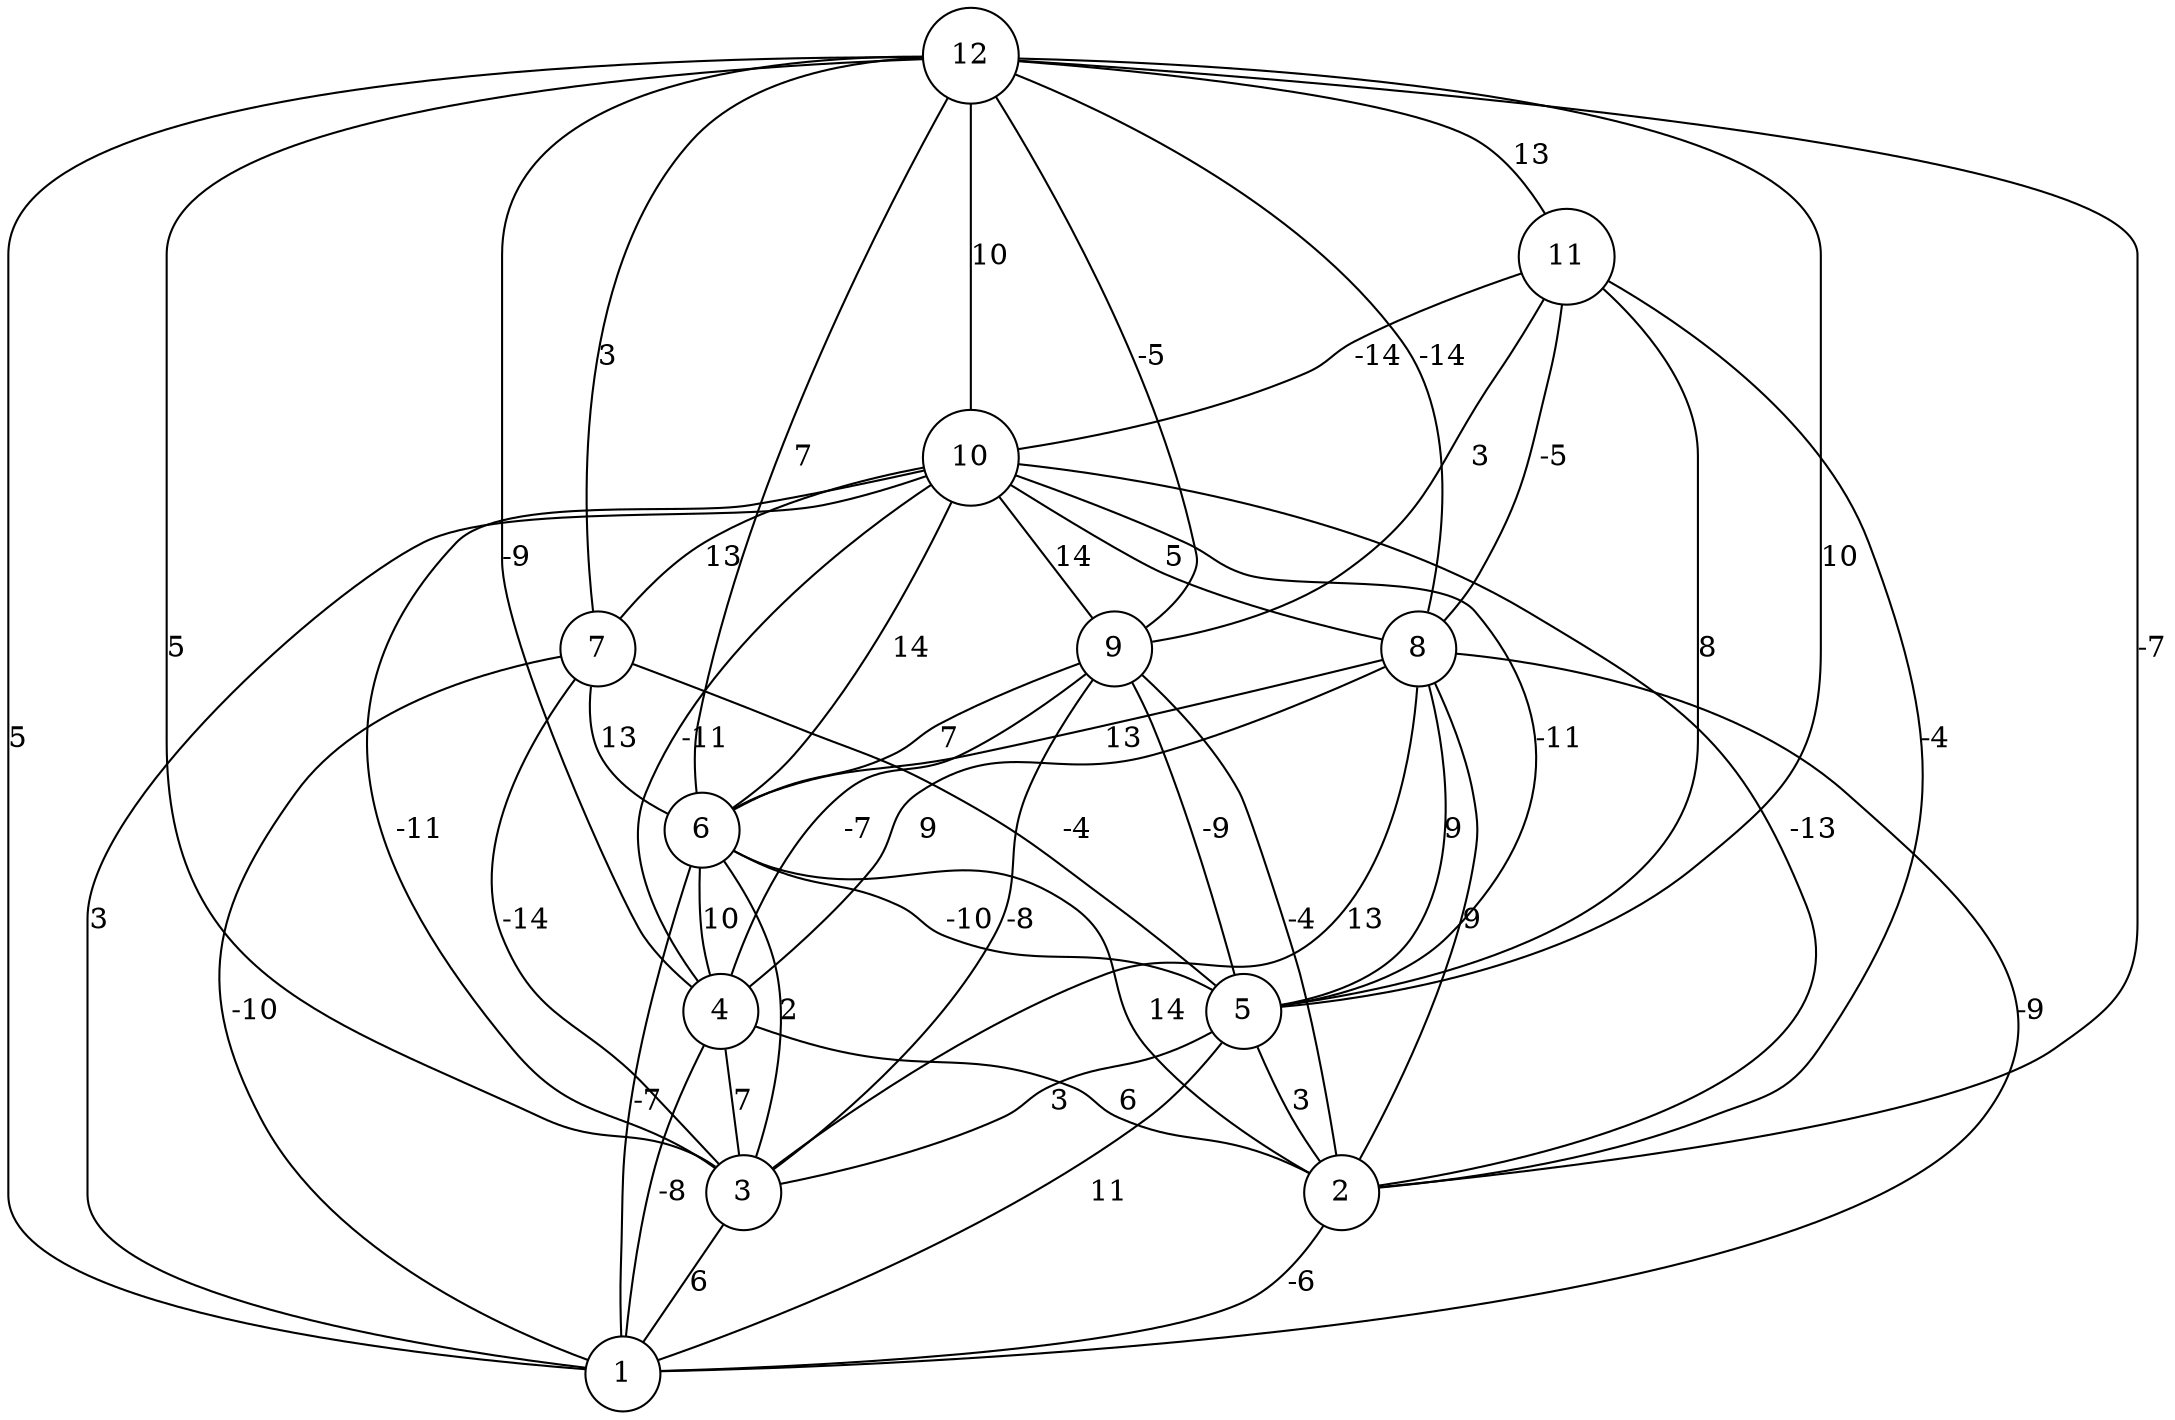 graph { 
	 fontname="Helvetica,Arial,sans-serif" 
	 node [shape = circle]; 
	 12 -- 1 [label = "5"];
	 12 -- 2 [label = "-7"];
	 12 -- 3 [label = "5"];
	 12 -- 4 [label = "-9"];
	 12 -- 5 [label = "10"];
	 12 -- 6 [label = "7"];
	 12 -- 7 [label = "3"];
	 12 -- 8 [label = "-14"];
	 12 -- 9 [label = "-5"];
	 12 -- 10 [label = "10"];
	 12 -- 11 [label = "13"];
	 11 -- 2 [label = "-4"];
	 11 -- 5 [label = "8"];
	 11 -- 8 [label = "-5"];
	 11 -- 9 [label = "3"];
	 11 -- 10 [label = "-14"];
	 10 -- 1 [label = "3"];
	 10 -- 2 [label = "-13"];
	 10 -- 3 [label = "-11"];
	 10 -- 4 [label = "-11"];
	 10 -- 5 [label = "-11"];
	 10 -- 6 [label = "14"];
	 10 -- 7 [label = "13"];
	 10 -- 8 [label = "5"];
	 10 -- 9 [label = "14"];
	 9 -- 2 [label = "-4"];
	 9 -- 3 [label = "-8"];
	 9 -- 4 [label = "-7"];
	 9 -- 5 [label = "-9"];
	 9 -- 6 [label = "7"];
	 8 -- 1 [label = "-9"];
	 8 -- 2 [label = "9"];
	 8 -- 3 [label = "13"];
	 8 -- 4 [label = "9"];
	 8 -- 5 [label = "9"];
	 8 -- 6 [label = "13"];
	 7 -- 1 [label = "-10"];
	 7 -- 3 [label = "-14"];
	 7 -- 5 [label = "-4"];
	 7 -- 6 [label = "13"];
	 6 -- 1 [label = "-7"];
	 6 -- 2 [label = "14"];
	 6 -- 3 [label = "2"];
	 6 -- 4 [label = "10"];
	 6 -- 5 [label = "-10"];
	 5 -- 1 [label = "11"];
	 5 -- 2 [label = "3"];
	 5 -- 3 [label = "3"];
	 4 -- 1 [label = "-8"];
	 4 -- 2 [label = "6"];
	 4 -- 3 [label = "7"];
	 3 -- 1 [label = "6"];
	 2 -- 1 [label = "-6"];
	 1;
	 2;
	 3;
	 4;
	 5;
	 6;
	 7;
	 8;
	 9;
	 10;
	 11;
	 12;
}
